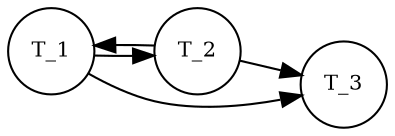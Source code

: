 digraph G {
	graph [ranksep=0.4, nodesep=0.1,rankdir=LR]
  node [shape=circle,fontsize=10];
	"T_1" -> "T_2" -> "T_3"
	"T_1" -> "T_3"
	"T_2" -> "T_1"
}